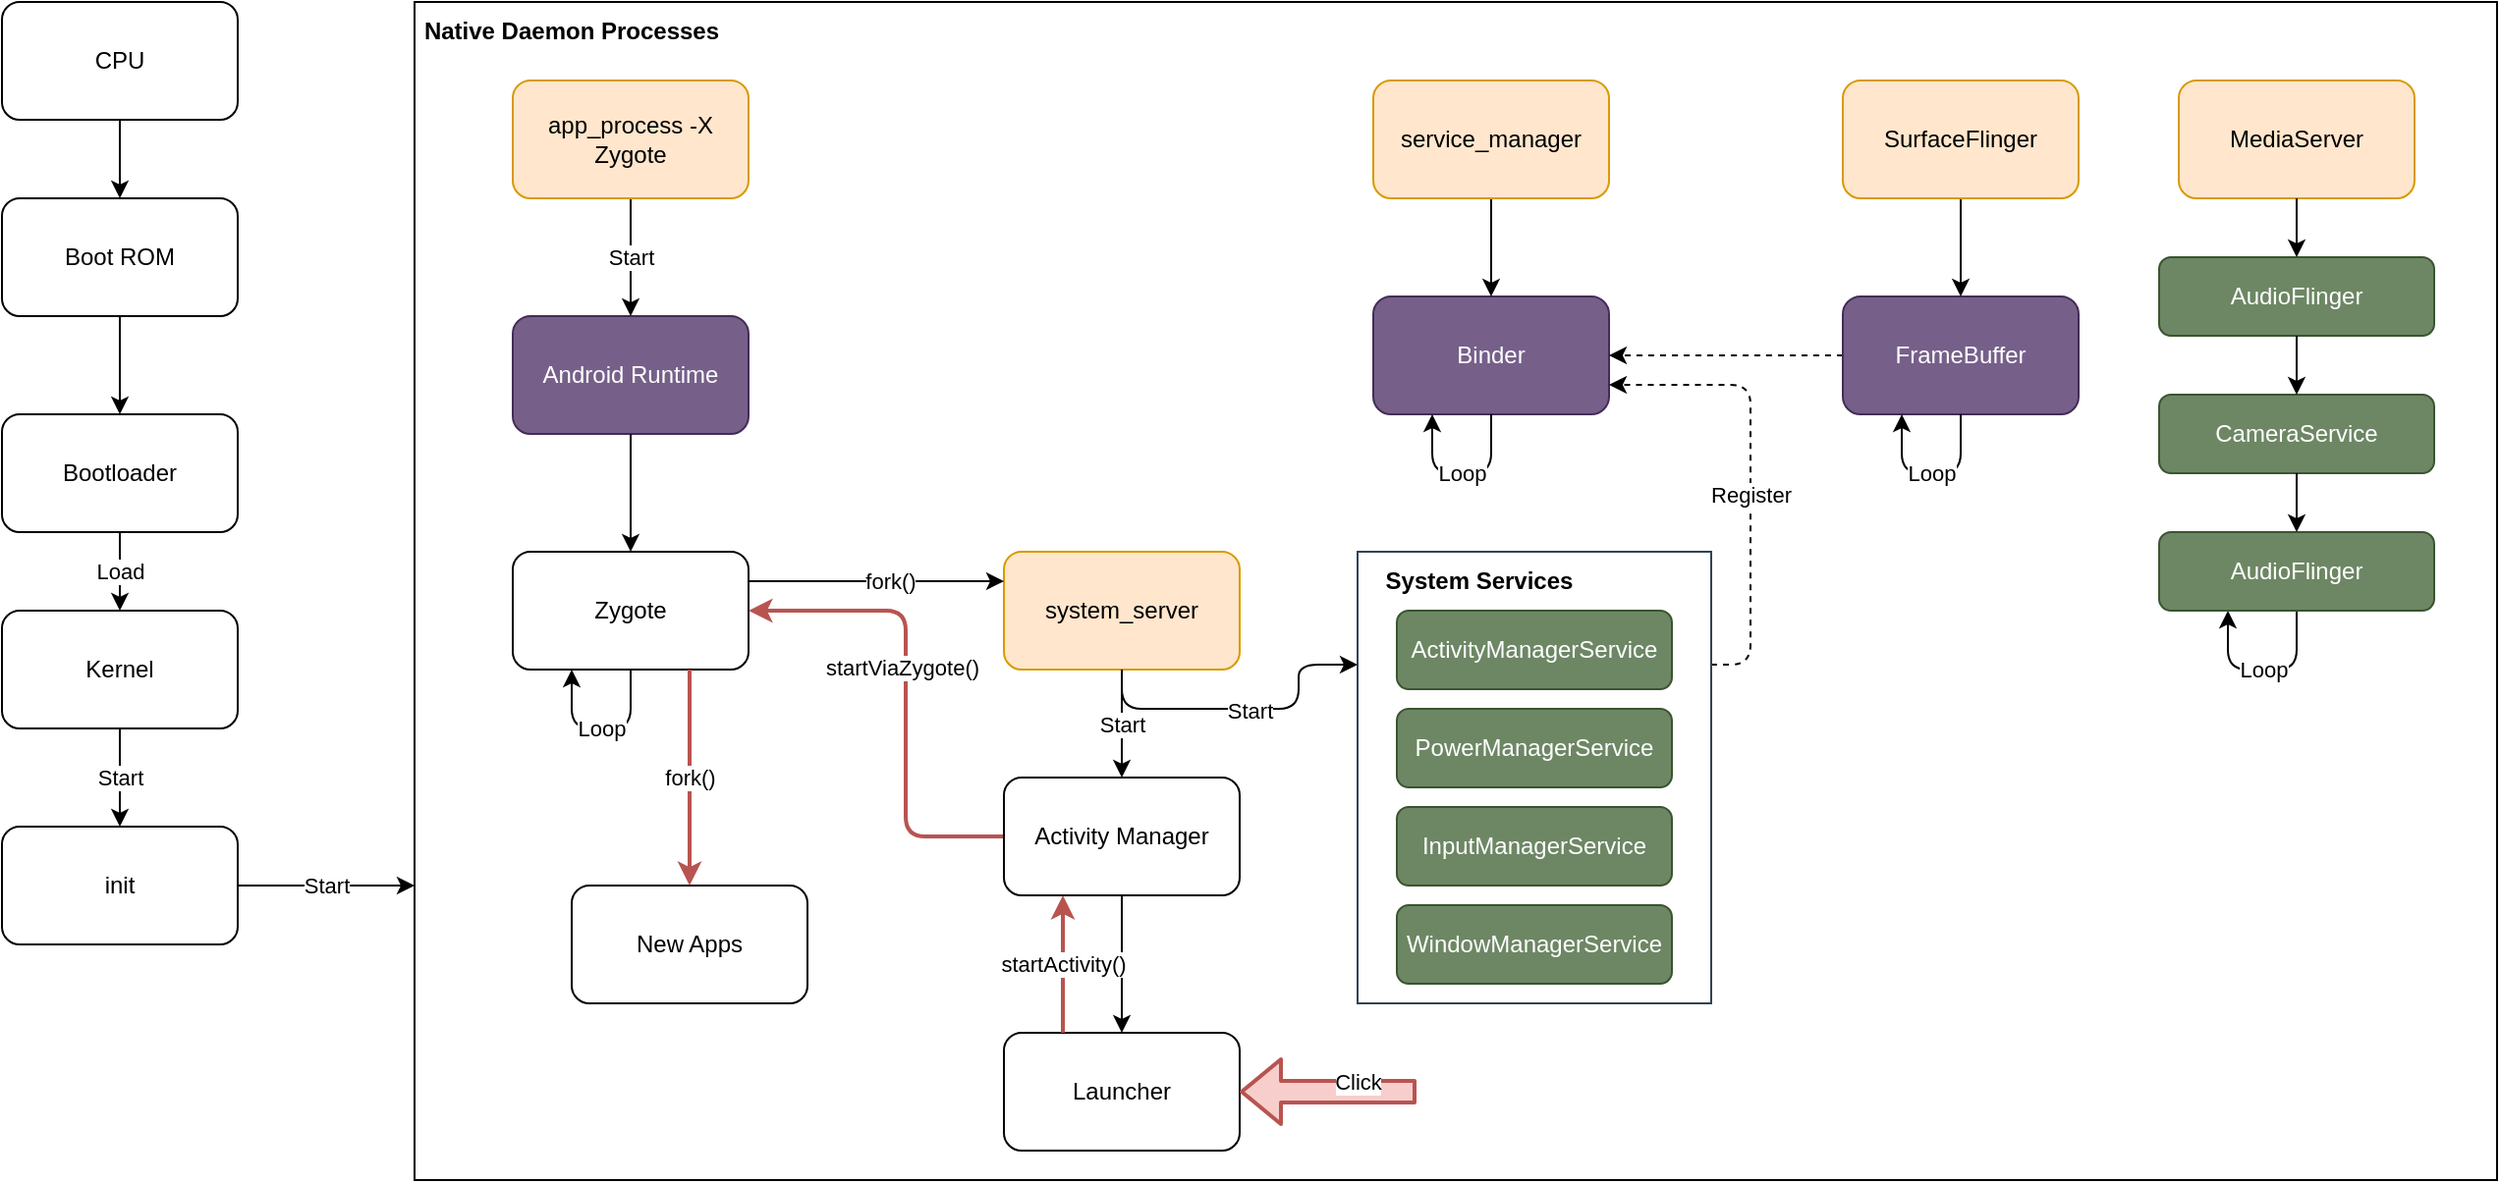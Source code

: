 <mxfile version="16.1.2" type="device"><diagram id="VpeEPk1FIFtl8hPtGgWR" name="Page-1"><mxGraphModel dx="2062" dy="1065" grid="1" gridSize="10" guides="1" tooltips="1" connect="1" arrows="1" fold="1" page="1" pageScale="1" pageWidth="1100" pageHeight="850" math="0" shadow="0"><root><mxCell id="0"/><mxCell id="1" parent="0"/><mxCell id="gpbQ2lDfx-A24qbId7w_-13" style="edgeStyle=orthogonalEdgeStyle;curved=0;rounded=1;sketch=0;orthogonalLoop=1;jettySize=auto;html=1;exitX=0.5;exitY=1;exitDx=0;exitDy=0;entryX=0.5;entryY=0;entryDx=0;entryDy=0;" edge="1" parent="1" source="gpbQ2lDfx-A24qbId7w_-2" target="gpbQ2lDfx-A24qbId7w_-31"><mxGeometry relative="1" as="geometry"/></mxCell><mxCell id="gpbQ2lDfx-A24qbId7w_-2" value="CPU" style="rounded=1;whiteSpace=wrap;html=1;sketch=0;" vertex="1" parent="1"><mxGeometry x="60" y="170" width="120" height="60" as="geometry"/></mxCell><mxCell id="gpbQ2lDfx-A24qbId7w_-76" value="Start" style="edgeStyle=orthogonalEdgeStyle;curved=0;rounded=1;sketch=0;orthogonalLoop=1;jettySize=auto;html=1;exitX=1;exitY=0.5;exitDx=0;exitDy=0;entryX=0;entryY=0.75;entryDx=0;entryDy=0;fontColor=#000000;strokeColor=default;strokeWidth=1;" edge="1" parent="1" source="gpbQ2lDfx-A24qbId7w_-5" target="gpbQ2lDfx-A24qbId7w_-33"><mxGeometry relative="1" as="geometry"/></mxCell><mxCell id="gpbQ2lDfx-A24qbId7w_-5" value="init" style="rounded=1;whiteSpace=wrap;html=1;sketch=0;" vertex="1" parent="1"><mxGeometry x="60" y="590" width="120" height="60" as="geometry"/></mxCell><mxCell id="gpbQ2lDfx-A24qbId7w_-14" value="Load" style="edgeStyle=orthogonalEdgeStyle;curved=0;rounded=1;sketch=0;orthogonalLoop=1;jettySize=auto;html=1;exitX=0.5;exitY=1;exitDx=0;exitDy=0;entryX=0.5;entryY=0;entryDx=0;entryDy=0;" edge="1" parent="1" source="gpbQ2lDfx-A24qbId7w_-7" target="gpbQ2lDfx-A24qbId7w_-8"><mxGeometry relative="1" as="geometry"/></mxCell><mxCell id="gpbQ2lDfx-A24qbId7w_-7" value="Bootloader" style="rounded=1;whiteSpace=wrap;html=1;sketch=0;" vertex="1" parent="1"><mxGeometry x="60" y="380" width="120" height="60" as="geometry"/></mxCell><mxCell id="gpbQ2lDfx-A24qbId7w_-15" value="Start" style="edgeStyle=orthogonalEdgeStyle;curved=0;rounded=1;sketch=0;orthogonalLoop=1;jettySize=auto;html=1;exitX=0.5;exitY=1;exitDx=0;exitDy=0;entryX=0.5;entryY=0;entryDx=0;entryDy=0;" edge="1" parent="1" source="gpbQ2lDfx-A24qbId7w_-8" target="gpbQ2lDfx-A24qbId7w_-5"><mxGeometry relative="1" as="geometry"/></mxCell><mxCell id="gpbQ2lDfx-A24qbId7w_-8" value="Kernel" style="rounded=1;whiteSpace=wrap;html=1;sketch=0;" vertex="1" parent="1"><mxGeometry x="60" y="480" width="120" height="60" as="geometry"/></mxCell><mxCell id="gpbQ2lDfx-A24qbId7w_-32" style="edgeStyle=orthogonalEdgeStyle;curved=0;rounded=1;sketch=0;orthogonalLoop=1;jettySize=auto;html=1;exitX=0.5;exitY=1;exitDx=0;exitDy=0;entryX=0.5;entryY=0;entryDx=0;entryDy=0;fontColor=#000000;" edge="1" parent="1" source="gpbQ2lDfx-A24qbId7w_-31" target="gpbQ2lDfx-A24qbId7w_-7"><mxGeometry relative="1" as="geometry"/></mxCell><mxCell id="gpbQ2lDfx-A24qbId7w_-31" value="Boot ROM" style="rounded=1;whiteSpace=wrap;html=1;sketch=0;" vertex="1" parent="1"><mxGeometry x="60" y="270" width="120" height="60" as="geometry"/></mxCell><mxCell id="gpbQ2lDfx-A24qbId7w_-75" value="" style="group" vertex="1" connectable="0" parent="1"><mxGeometry x="270" y="170" width="1060" height="600" as="geometry"/></mxCell><mxCell id="gpbQ2lDfx-A24qbId7w_-3" value="Android Runtime" style="rounded=1;whiteSpace=wrap;html=1;sketch=0;fillColor=#76608a;fontColor=#ffffff;strokeColor=#432D57;" vertex="1" parent="gpbQ2lDfx-A24qbId7w_-75"><mxGeometry x="50" y="160" width="120" height="60" as="geometry"/></mxCell><mxCell id="gpbQ2lDfx-A24qbId7w_-36" value="Loop" style="edgeStyle=orthogonalEdgeStyle;curved=0;rounded=1;sketch=0;orthogonalLoop=1;jettySize=auto;html=1;exitX=0.5;exitY=1;exitDx=0;exitDy=0;fontColor=#000000;entryX=0.25;entryY=1;entryDx=0;entryDy=0;" edge="1" parent="gpbQ2lDfx-A24qbId7w_-75" source="gpbQ2lDfx-A24qbId7w_-4" target="gpbQ2lDfx-A24qbId7w_-4"><mxGeometry relative="1" as="geometry"><Array as="points"><mxPoint x="110" y="370"/><mxPoint x="80" y="370"/></Array></mxGeometry></mxCell><mxCell id="gpbQ2lDfx-A24qbId7w_-4" value="Zygote" style="rounded=1;whiteSpace=wrap;html=1;sketch=0;" vertex="1" parent="gpbQ2lDfx-A24qbId7w_-75"><mxGeometry x="50" y="280" width="120" height="60" as="geometry"/></mxCell><mxCell id="gpbQ2lDfx-A24qbId7w_-20" style="edgeStyle=orthogonalEdgeStyle;curved=0;rounded=1;sketch=0;orthogonalLoop=1;jettySize=auto;html=1;exitX=0.5;exitY=1;exitDx=0;exitDy=0;entryX=0.5;entryY=0;entryDx=0;entryDy=0;" edge="1" parent="gpbQ2lDfx-A24qbId7w_-75" source="gpbQ2lDfx-A24qbId7w_-3" target="gpbQ2lDfx-A24qbId7w_-4"><mxGeometry relative="1" as="geometry"/></mxCell><mxCell id="gpbQ2lDfx-A24qbId7w_-6" value="Launcher" style="rounded=1;whiteSpace=wrap;html=1;sketch=0;" vertex="1" parent="gpbQ2lDfx-A24qbId7w_-75"><mxGeometry x="300" y="525" width="120" height="60" as="geometry"/></mxCell><mxCell id="gpbQ2lDfx-A24qbId7w_-9" value="system_server" style="rounded=1;whiteSpace=wrap;html=1;sketch=0;fillColor=#ffe6cc;strokeColor=#d79b00;" vertex="1" parent="gpbQ2lDfx-A24qbId7w_-75"><mxGeometry x="300" y="280" width="120" height="60" as="geometry"/></mxCell><mxCell id="gpbQ2lDfx-A24qbId7w_-21" style="edgeStyle=orthogonalEdgeStyle;curved=0;rounded=1;sketch=0;orthogonalLoop=1;jettySize=auto;html=1;exitX=1;exitY=0.25;exitDx=0;exitDy=0;entryX=0;entryY=0.25;entryDx=0;entryDy=0;" edge="1" parent="gpbQ2lDfx-A24qbId7w_-75" source="gpbQ2lDfx-A24qbId7w_-4" target="gpbQ2lDfx-A24qbId7w_-9"><mxGeometry relative="1" as="geometry"/></mxCell><mxCell id="gpbQ2lDfx-A24qbId7w_-37" value="fork()" style="edgeLabel;html=1;align=center;verticalAlign=middle;resizable=0;points=[];fontColor=#000000;" vertex="1" connectable="0" parent="gpbQ2lDfx-A24qbId7w_-21"><mxGeometry x="0.11" relative="1" as="geometry"><mxPoint as="offset"/></mxGeometry></mxCell><mxCell id="gpbQ2lDfx-A24qbId7w_-19" value="Start" style="edgeStyle=orthogonalEdgeStyle;curved=0;rounded=1;sketch=0;orthogonalLoop=1;jettySize=auto;html=1;entryX=0.5;entryY=0;entryDx=0;entryDy=0;" edge="1" parent="gpbQ2lDfx-A24qbId7w_-75" source="gpbQ2lDfx-A24qbId7w_-10" target="gpbQ2lDfx-A24qbId7w_-3"><mxGeometry relative="1" as="geometry"/></mxCell><mxCell id="gpbQ2lDfx-A24qbId7w_-10" value="app_process -X Zygote" style="rounded=1;whiteSpace=wrap;html=1;sketch=0;fillColor=#ffe6cc;strokeColor=#d79b00;" vertex="1" parent="gpbQ2lDfx-A24qbId7w_-75"><mxGeometry x="50" y="40" width="120" height="60" as="geometry"/></mxCell><mxCell id="gpbQ2lDfx-A24qbId7w_-23" style="edgeStyle=orthogonalEdgeStyle;curved=0;rounded=1;sketch=0;orthogonalLoop=1;jettySize=auto;html=1;exitX=0.5;exitY=1;exitDx=0;exitDy=0;entryX=0.5;entryY=0;entryDx=0;entryDy=0;" edge="1" parent="gpbQ2lDfx-A24qbId7w_-75" source="gpbQ2lDfx-A24qbId7w_-12" target="gpbQ2lDfx-A24qbId7w_-6"><mxGeometry relative="1" as="geometry"/></mxCell><mxCell id="gpbQ2lDfx-A24qbId7w_-27" style="edgeStyle=orthogonalEdgeStyle;curved=0;rounded=1;sketch=0;orthogonalLoop=1;jettySize=auto;html=1;exitX=0;exitY=0.5;exitDx=0;exitDy=0;entryX=1;entryY=0.5;entryDx=0;entryDy=0;fontColor=#000000;fillColor=#f8cecc;strokeColor=#b85450;strokeWidth=2;" edge="1" parent="gpbQ2lDfx-A24qbId7w_-75" source="gpbQ2lDfx-A24qbId7w_-12" target="gpbQ2lDfx-A24qbId7w_-4"><mxGeometry relative="1" as="geometry"><Array as="points"><mxPoint x="250" y="425"/><mxPoint x="250" y="310"/></Array></mxGeometry></mxCell><mxCell id="gpbQ2lDfx-A24qbId7w_-28" value="startViaZygote()" style="edgeLabel;html=1;align=center;verticalAlign=middle;resizable=0;points=[];fontColor=#000000;" vertex="1" connectable="0" parent="gpbQ2lDfx-A24qbId7w_-27"><mxGeometry x="0.111" y="2" relative="1" as="geometry"><mxPoint as="offset"/></mxGeometry></mxCell><mxCell id="gpbQ2lDfx-A24qbId7w_-12" value="Activity Manager" style="rounded=1;whiteSpace=wrap;html=1;sketch=0;" vertex="1" parent="gpbQ2lDfx-A24qbId7w_-75"><mxGeometry x="300" y="395" width="120" height="60" as="geometry"/></mxCell><mxCell id="gpbQ2lDfx-A24qbId7w_-26" value="startActivity()" style="edgeStyle=orthogonalEdgeStyle;curved=0;rounded=1;sketch=0;orthogonalLoop=1;jettySize=auto;html=1;exitX=0.25;exitY=0;exitDx=0;exitDy=0;entryX=0.25;entryY=1;entryDx=0;entryDy=0;fontColor=#000000;fillColor=#f8cecc;strokeColor=#b85450;strokeWidth=2;" edge="1" parent="gpbQ2lDfx-A24qbId7w_-75" source="gpbQ2lDfx-A24qbId7w_-6" target="gpbQ2lDfx-A24qbId7w_-12"><mxGeometry relative="1" as="geometry"/></mxCell><mxCell id="gpbQ2lDfx-A24qbId7w_-22" value="Start" style="edgeStyle=orthogonalEdgeStyle;curved=0;rounded=1;sketch=0;orthogonalLoop=1;jettySize=auto;html=1;exitX=0.5;exitY=1;exitDx=0;exitDy=0;entryX=0.5;entryY=0;entryDx=0;entryDy=0;" edge="1" parent="gpbQ2lDfx-A24qbId7w_-75" source="gpbQ2lDfx-A24qbId7w_-9" target="gpbQ2lDfx-A24qbId7w_-12"><mxGeometry relative="1" as="geometry"/></mxCell><mxCell id="gpbQ2lDfx-A24qbId7w_-24" value="" style="endArrow=classic;html=1;rounded=1;sketch=0;curved=0;entryX=1;entryY=0.5;entryDx=0;entryDy=0;fontColor=#000000;fillColor=#f8cecc;strokeColor=#b85450;strokeWidth=2;shape=flexArrow;" edge="1" parent="gpbQ2lDfx-A24qbId7w_-75" target="gpbQ2lDfx-A24qbId7w_-6"><mxGeometry width="50" height="50" relative="1" as="geometry"><mxPoint x="510" y="555" as="sourcePoint"/><mxPoint x="120" y="740" as="targetPoint"/></mxGeometry></mxCell><mxCell id="gpbQ2lDfx-A24qbId7w_-25" value="Click" style="edgeLabel;html=1;align=center;verticalAlign=middle;resizable=0;points=[];" vertex="1" connectable="0" parent="gpbQ2lDfx-A24qbId7w_-24"><mxGeometry x="-0.25" y="1" relative="1" as="geometry"><mxPoint x="4" y="-6" as="offset"/></mxGeometry></mxCell><mxCell id="gpbQ2lDfx-A24qbId7w_-29" value="New Apps" style="rounded=1;whiteSpace=wrap;html=1;sketch=0;fontColor=#000000;" vertex="1" parent="gpbQ2lDfx-A24qbId7w_-75"><mxGeometry x="80" y="450" width="120" height="60" as="geometry"/></mxCell><mxCell id="gpbQ2lDfx-A24qbId7w_-30" value="fork()" style="edgeStyle=orthogonalEdgeStyle;curved=0;rounded=1;sketch=0;orthogonalLoop=1;jettySize=auto;html=1;exitX=0.75;exitY=1;exitDx=0;exitDy=0;entryX=0.5;entryY=0;entryDx=0;entryDy=0;fontColor=#000000;fillColor=#f8cecc;strokeColor=#b85450;strokeWidth=2;" edge="1" parent="gpbQ2lDfx-A24qbId7w_-75" source="gpbQ2lDfx-A24qbId7w_-4" target="gpbQ2lDfx-A24qbId7w_-29"><mxGeometry relative="1" as="geometry"/></mxCell><mxCell id="gpbQ2lDfx-A24qbId7w_-49" value="Binder" style="rounded=1;whiteSpace=wrap;html=1;sketch=0;fillColor=#76608a;fontColor=#ffffff;strokeColor=#432D57;" vertex="1" parent="gpbQ2lDfx-A24qbId7w_-75"><mxGeometry x="488" y="150" width="120" height="60" as="geometry"/></mxCell><mxCell id="gpbQ2lDfx-A24qbId7w_-50" value="Loop" style="edgeStyle=orthogonalEdgeStyle;curved=0;rounded=1;sketch=0;orthogonalLoop=1;jettySize=auto;html=1;exitX=0.5;exitY=1;exitDx=0;exitDy=0;fontColor=#000000;entryX=0.25;entryY=1;entryDx=0;entryDy=0;" edge="1" parent="gpbQ2lDfx-A24qbId7w_-75" source="gpbQ2lDfx-A24qbId7w_-49" target="gpbQ2lDfx-A24qbId7w_-49"><mxGeometry relative="1" as="geometry"><Array as="points"><mxPoint x="548" y="240"/><mxPoint x="518" y="240"/></Array><mxPoint x="548" y="220" as="sourcePoint"/><mxPoint x="518" y="220" as="targetPoint"/></mxGeometry></mxCell><mxCell id="gpbQ2lDfx-A24qbId7w_-52" value="" style="edgeStyle=orthogonalEdgeStyle;curved=0;rounded=1;sketch=0;orthogonalLoop=1;jettySize=auto;html=1;entryX=0.5;entryY=0;entryDx=0;entryDy=0;" edge="1" parent="gpbQ2lDfx-A24qbId7w_-75" source="gpbQ2lDfx-A24qbId7w_-53" target="gpbQ2lDfx-A24qbId7w_-49"><mxGeometry relative="1" as="geometry"/></mxCell><mxCell id="gpbQ2lDfx-A24qbId7w_-53" value="service_manager" style="rounded=1;whiteSpace=wrap;html=1;sketch=0;fillColor=#ffe6cc;strokeColor=#d79b00;" vertex="1" parent="gpbQ2lDfx-A24qbId7w_-75"><mxGeometry x="488" y="40" width="120" height="60" as="geometry"/></mxCell><mxCell id="gpbQ2lDfx-A24qbId7w_-54" style="edgeStyle=orthogonalEdgeStyle;curved=0;rounded=1;sketch=0;orthogonalLoop=1;jettySize=auto;html=1;exitX=1;exitY=0.25;exitDx=0;exitDy=0;entryX=1;entryY=0.75;entryDx=0;entryDy=0;fontColor=#000000;strokeColor=default;dashed=1;" edge="1" parent="gpbQ2lDfx-A24qbId7w_-75" source="gpbQ2lDfx-A24qbId7w_-42" target="gpbQ2lDfx-A24qbId7w_-49"><mxGeometry relative="1" as="geometry"/></mxCell><mxCell id="gpbQ2lDfx-A24qbId7w_-55" value="Register" style="edgeLabel;html=1;align=center;verticalAlign=middle;resizable=0;points=[];fontColor=#000000;" vertex="1" connectable="0" parent="gpbQ2lDfx-A24qbId7w_-54"><mxGeometry x="0.361" relative="1" as="geometry"><mxPoint y="53" as="offset"/></mxGeometry></mxCell><mxCell id="gpbQ2lDfx-A24qbId7w_-60" style="edgeStyle=orthogonalEdgeStyle;curved=0;rounded=1;sketch=0;orthogonalLoop=1;jettySize=auto;html=1;exitX=0;exitY=0.5;exitDx=0;exitDy=0;entryX=1;entryY=0.5;entryDx=0;entryDy=0;dashed=1;fontColor=#000000;strokeColor=default;" edge="1" parent="gpbQ2lDfx-A24qbId7w_-75" source="gpbQ2lDfx-A24qbId7w_-56" target="gpbQ2lDfx-A24qbId7w_-49"><mxGeometry relative="1" as="geometry"/></mxCell><mxCell id="gpbQ2lDfx-A24qbId7w_-56" value="FrameBuffer" style="rounded=1;whiteSpace=wrap;html=1;sketch=0;fillColor=#76608a;fontColor=#ffffff;strokeColor=#432D57;" vertex="1" parent="gpbQ2lDfx-A24qbId7w_-75"><mxGeometry x="727" y="150" width="120" height="60" as="geometry"/></mxCell><mxCell id="gpbQ2lDfx-A24qbId7w_-57" value="Loop" style="edgeStyle=orthogonalEdgeStyle;curved=0;rounded=1;sketch=0;orthogonalLoop=1;jettySize=auto;html=1;exitX=0.5;exitY=1;exitDx=0;exitDy=0;fontColor=#000000;entryX=0.25;entryY=1;entryDx=0;entryDy=0;" edge="1" parent="gpbQ2lDfx-A24qbId7w_-75" source="gpbQ2lDfx-A24qbId7w_-56" target="gpbQ2lDfx-A24qbId7w_-56"><mxGeometry relative="1" as="geometry"><Array as="points"><mxPoint x="787" y="240"/><mxPoint x="757" y="240"/></Array><mxPoint x="787" y="220" as="sourcePoint"/><mxPoint x="757" y="220" as="targetPoint"/></mxGeometry></mxCell><mxCell id="gpbQ2lDfx-A24qbId7w_-58" value="" style="edgeStyle=orthogonalEdgeStyle;curved=0;rounded=1;sketch=0;orthogonalLoop=1;jettySize=auto;html=1;entryX=0.5;entryY=0;entryDx=0;entryDy=0;" edge="1" parent="gpbQ2lDfx-A24qbId7w_-75" source="gpbQ2lDfx-A24qbId7w_-59" target="gpbQ2lDfx-A24qbId7w_-56"><mxGeometry relative="1" as="geometry"/></mxCell><mxCell id="gpbQ2lDfx-A24qbId7w_-59" value="SurfaceFlinger" style="rounded=1;whiteSpace=wrap;html=1;sketch=0;fillColor=#ffe6cc;strokeColor=#d79b00;" vertex="1" parent="gpbQ2lDfx-A24qbId7w_-75"><mxGeometry x="727" y="40" width="120" height="60" as="geometry"/></mxCell><mxCell id="gpbQ2lDfx-A24qbId7w_-62" value="Loop" style="edgeStyle=orthogonalEdgeStyle;curved=0;rounded=1;sketch=0;orthogonalLoop=1;jettySize=auto;html=1;exitX=0.5;exitY=1;exitDx=0;exitDy=0;fontColor=#000000;entryX=0.25;entryY=1;entryDx=0;entryDy=0;" edge="1" parent="gpbQ2lDfx-A24qbId7w_-75" source="gpbQ2lDfx-A24qbId7w_-69" target="gpbQ2lDfx-A24qbId7w_-69"><mxGeometry relative="1" as="geometry"><Array as="points"><mxPoint x="958" y="340"/><mxPoint x="923" y="340"/></Array><mxPoint x="958" y="310" as="sourcePoint"/><mxPoint x="928" y="310" as="targetPoint"/></mxGeometry></mxCell><mxCell id="gpbQ2lDfx-A24qbId7w_-64" value="MediaServer" style="rounded=1;whiteSpace=wrap;html=1;sketch=0;fillColor=#ffe6cc;strokeColor=#d79b00;" vertex="1" parent="gpbQ2lDfx-A24qbId7w_-75"><mxGeometry x="898" y="40" width="120" height="60" as="geometry"/></mxCell><mxCell id="gpbQ2lDfx-A24qbId7w_-65" value="AudioFlinger" style="rounded=1;whiteSpace=wrap;html=1;sketch=0;fillColor=#6d8764;strokeColor=#3A5431;fontColor=#ffffff;" vertex="1" parent="gpbQ2lDfx-A24qbId7w_-75"><mxGeometry x="888" y="130" width="140" height="40" as="geometry"/></mxCell><mxCell id="gpbQ2lDfx-A24qbId7w_-63" value="" style="edgeStyle=orthogonalEdgeStyle;curved=0;rounded=1;sketch=0;orthogonalLoop=1;jettySize=auto;html=1;entryX=0.5;entryY=0;entryDx=0;entryDy=0;" edge="1" parent="gpbQ2lDfx-A24qbId7w_-75" source="gpbQ2lDfx-A24qbId7w_-64" target="gpbQ2lDfx-A24qbId7w_-65"><mxGeometry relative="1" as="geometry"><mxPoint x="958" y="150" as="targetPoint"/></mxGeometry></mxCell><mxCell id="gpbQ2lDfx-A24qbId7w_-67" value="CameraService" style="rounded=1;whiteSpace=wrap;html=1;sketch=0;fillColor=#6d8764;strokeColor=#3A5431;fontColor=#ffffff;" vertex="1" parent="gpbQ2lDfx-A24qbId7w_-75"><mxGeometry x="888" y="200" width="140" height="40" as="geometry"/></mxCell><mxCell id="gpbQ2lDfx-A24qbId7w_-68" style="edgeStyle=orthogonalEdgeStyle;curved=0;rounded=1;sketch=0;orthogonalLoop=1;jettySize=auto;html=1;exitX=0.5;exitY=1;exitDx=0;exitDy=0;entryX=0.5;entryY=0;entryDx=0;entryDy=0;fontColor=#000000;strokeColor=default;" edge="1" parent="gpbQ2lDfx-A24qbId7w_-75" source="gpbQ2lDfx-A24qbId7w_-65" target="gpbQ2lDfx-A24qbId7w_-67"><mxGeometry relative="1" as="geometry"/></mxCell><mxCell id="gpbQ2lDfx-A24qbId7w_-69" value="AudioFlinger" style="rounded=1;whiteSpace=wrap;html=1;sketch=0;fillColor=#6d8764;strokeColor=#3A5431;fontColor=#ffffff;" vertex="1" parent="gpbQ2lDfx-A24qbId7w_-75"><mxGeometry x="888" y="270" width="140" height="40" as="geometry"/></mxCell><mxCell id="gpbQ2lDfx-A24qbId7w_-70" style="edgeStyle=orthogonalEdgeStyle;curved=0;rounded=1;sketch=0;orthogonalLoop=1;jettySize=auto;html=1;exitX=0.5;exitY=1;exitDx=0;exitDy=0;entryX=0.5;entryY=0;entryDx=0;entryDy=0;fontColor=#000000;strokeColor=default;" edge="1" parent="gpbQ2lDfx-A24qbId7w_-75" source="gpbQ2lDfx-A24qbId7w_-67" target="gpbQ2lDfx-A24qbId7w_-69"><mxGeometry relative="1" as="geometry"/></mxCell><mxCell id="gpbQ2lDfx-A24qbId7w_-71" value="" style="group" vertex="1" connectable="0" parent="gpbQ2lDfx-A24qbId7w_-75"><mxGeometry x="480" y="280" width="180" height="230" as="geometry"/></mxCell><mxCell id="gpbQ2lDfx-A24qbId7w_-42" value="" style="rounded=0;whiteSpace=wrap;html=1;sketch=0;fontColor=#ffffff;fillColor=none;strokeColor=#314354;" vertex="1" parent="gpbQ2lDfx-A24qbId7w_-71"><mxGeometry width="180" height="230" as="geometry"/></mxCell><mxCell id="gpbQ2lDfx-A24qbId7w_-38" value="ActivityManagerService" style="rounded=1;whiteSpace=wrap;html=1;sketch=0;fillColor=#6d8764;strokeColor=#3A5431;fontColor=#ffffff;" vertex="1" parent="gpbQ2lDfx-A24qbId7w_-71"><mxGeometry x="20" y="30" width="140" height="40" as="geometry"/></mxCell><mxCell id="gpbQ2lDfx-A24qbId7w_-39" value="PowerManagerService" style="rounded=1;whiteSpace=wrap;html=1;sketch=0;fillColor=#6d8764;strokeColor=#3A5431;fontColor=#ffffff;" vertex="1" parent="gpbQ2lDfx-A24qbId7w_-71"><mxGeometry x="20" y="80" width="140" height="40" as="geometry"/></mxCell><mxCell id="gpbQ2lDfx-A24qbId7w_-40" value="InputManagerService" style="rounded=1;whiteSpace=wrap;html=1;sketch=0;fillColor=#6d8764;strokeColor=#3A5431;fontColor=#ffffff;" vertex="1" parent="gpbQ2lDfx-A24qbId7w_-71"><mxGeometry x="20" y="130" width="140" height="40" as="geometry"/></mxCell><mxCell id="gpbQ2lDfx-A24qbId7w_-41" value="WindowManagerService" style="rounded=1;whiteSpace=wrap;html=1;sketch=0;fillColor=#6d8764;strokeColor=#3A5431;fontColor=#ffffff;" vertex="1" parent="gpbQ2lDfx-A24qbId7w_-71"><mxGeometry x="20" y="180" width="140" height="40" as="geometry"/></mxCell><mxCell id="gpbQ2lDfx-A24qbId7w_-43" value="System Services" style="text;html=1;strokeColor=none;fillColor=none;align=center;verticalAlign=middle;whiteSpace=wrap;rounded=0;sketch=0;fontColor=#000000;fontStyle=1" vertex="1" parent="gpbQ2lDfx-A24qbId7w_-71"><mxGeometry x="12" width="100" height="30" as="geometry"/></mxCell><mxCell id="gpbQ2lDfx-A24qbId7w_-73" style="edgeStyle=orthogonalEdgeStyle;curved=0;rounded=1;sketch=0;orthogonalLoop=1;jettySize=auto;html=1;exitX=0.5;exitY=1;exitDx=0;exitDy=0;entryX=0;entryY=0.25;entryDx=0;entryDy=0;fontColor=#000000;strokeColor=default;strokeWidth=1;" edge="1" parent="gpbQ2lDfx-A24qbId7w_-75" source="gpbQ2lDfx-A24qbId7w_-9" target="gpbQ2lDfx-A24qbId7w_-42"><mxGeometry relative="1" as="geometry"/></mxCell><mxCell id="gpbQ2lDfx-A24qbId7w_-74" value="Start" style="edgeLabel;html=1;align=center;verticalAlign=middle;resizable=0;points=[];fontColor=#000000;" vertex="1" connectable="0" parent="gpbQ2lDfx-A24qbId7w_-73"><mxGeometry x="0.042" y="-1" relative="1" as="geometry"><mxPoint as="offset"/></mxGeometry></mxCell><mxCell id="gpbQ2lDfx-A24qbId7w_-78" value="" style="group" vertex="1" connectable="0" parent="gpbQ2lDfx-A24qbId7w_-75"><mxGeometry width="1060" height="600" as="geometry"/></mxCell><mxCell id="gpbQ2lDfx-A24qbId7w_-33" value="" style="rounded=0;whiteSpace=wrap;html=1;sketch=0;fillColor=none;" vertex="1" parent="gpbQ2lDfx-A24qbId7w_-78"><mxGeometry width="1060" height="600" as="geometry"/></mxCell><mxCell id="gpbQ2lDfx-A24qbId7w_-77" value="Native Daemon Processes" style="text;html=1;strokeColor=none;fillColor=none;align=center;verticalAlign=middle;whiteSpace=wrap;rounded=0;sketch=0;fontColor=#000000;fontStyle=1" vertex="1" parent="gpbQ2lDfx-A24qbId7w_-78"><mxGeometry width="160" height="30" as="geometry"/></mxCell></root></mxGraphModel></diagram></mxfile>